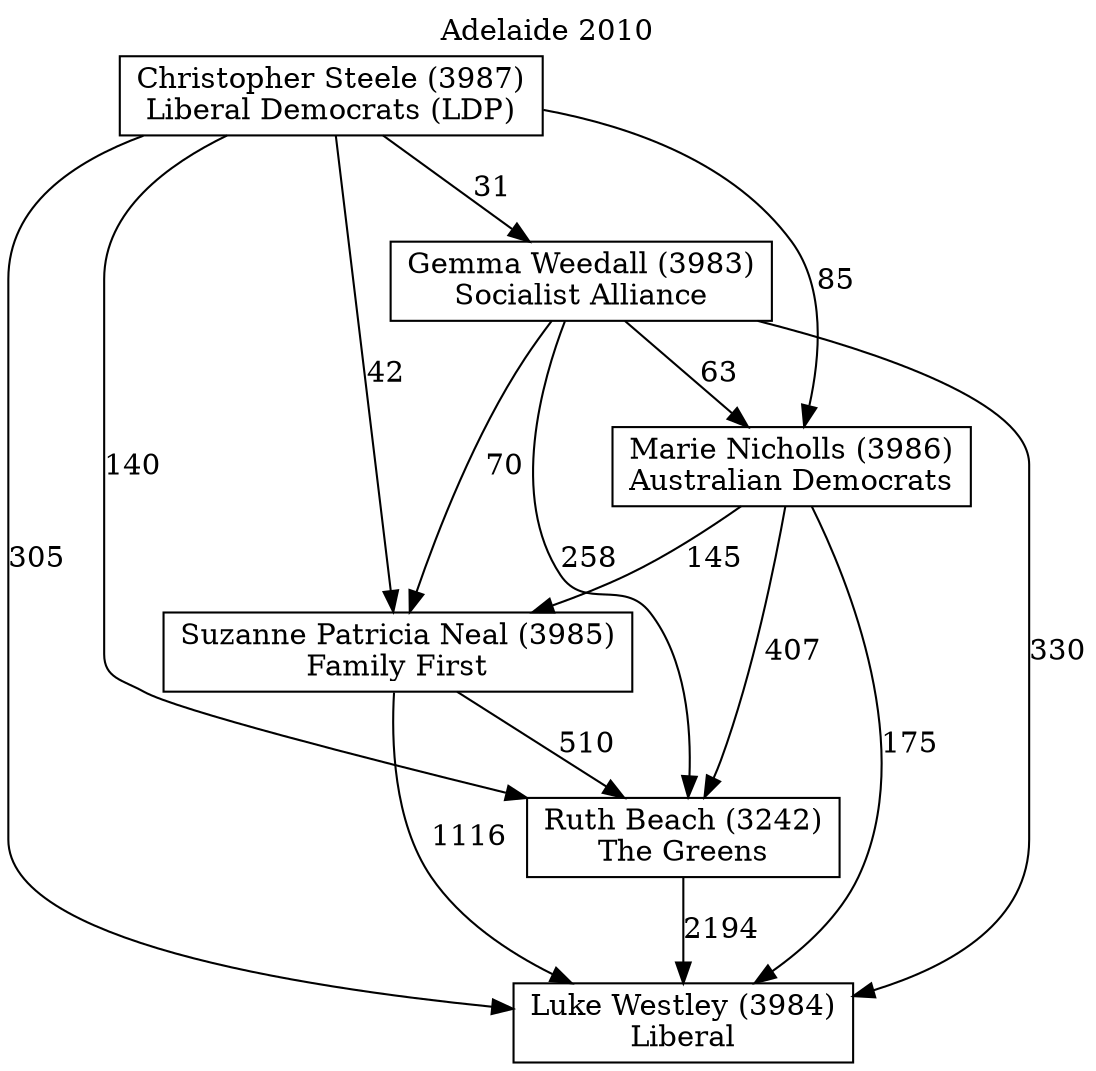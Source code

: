 // House preference flow
digraph "Luke Westley (3984)_Adelaide_2010" {
	graph [label="Adelaide 2010" labelloc=t mclimit=2]
	node [shape=box]
	"Luke Westley (3984)" [label="Luke Westley (3984)
Liberal"]
	"Ruth Beach (3242)" [label="Ruth Beach (3242)
The Greens"]
	"Suzanne Patricia Neal (3985)" [label="Suzanne Patricia Neal (3985)
Family First"]
	"Marie Nicholls (3986)" [label="Marie Nicholls (3986)
Australian Democrats"]
	"Gemma Weedall (3983)" [label="Gemma Weedall (3983)
Socialist Alliance"]
	"Christopher Steele (3987)" [label="Christopher Steele (3987)
Liberal Democrats (LDP)"]
	"Ruth Beach (3242)" -> "Luke Westley (3984)" [label=2194]
	"Suzanne Patricia Neal (3985)" -> "Ruth Beach (3242)" [label=510]
	"Marie Nicholls (3986)" -> "Suzanne Patricia Neal (3985)" [label=145]
	"Gemma Weedall (3983)" -> "Marie Nicholls (3986)" [label=63]
	"Christopher Steele (3987)" -> "Gemma Weedall (3983)" [label=31]
	"Suzanne Patricia Neal (3985)" -> "Luke Westley (3984)" [label=1116]
	"Marie Nicholls (3986)" -> "Luke Westley (3984)" [label=175]
	"Gemma Weedall (3983)" -> "Luke Westley (3984)" [label=330]
	"Christopher Steele (3987)" -> "Luke Westley (3984)" [label=305]
	"Christopher Steele (3987)" -> "Marie Nicholls (3986)" [label=85]
	"Gemma Weedall (3983)" -> "Suzanne Patricia Neal (3985)" [label=70]
	"Christopher Steele (3987)" -> "Suzanne Patricia Neal (3985)" [label=42]
	"Marie Nicholls (3986)" -> "Ruth Beach (3242)" [label=407]
	"Gemma Weedall (3983)" -> "Ruth Beach (3242)" [label=258]
	"Christopher Steele (3987)" -> "Ruth Beach (3242)" [label=140]
}

